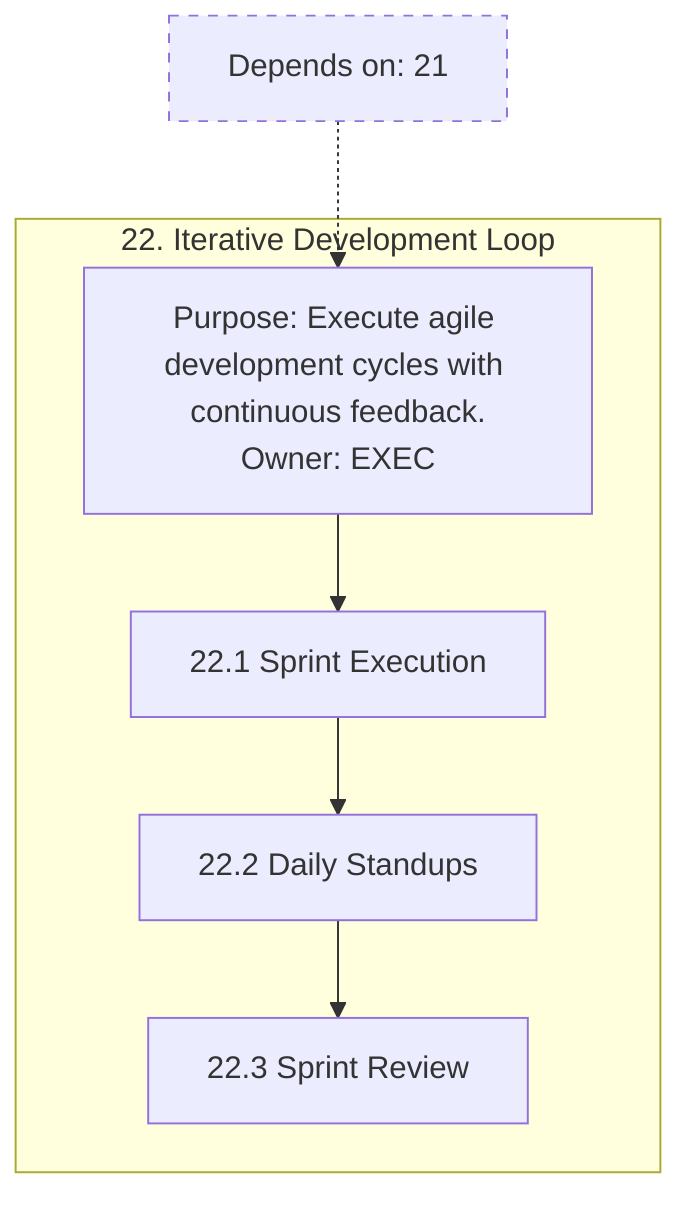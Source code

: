 flowchart TB
%% Stage 22 Detail
subgraph S22["22. Iterative Development Loop"]
  S22_root["Purpose: Execute agile development cycles with continuous feedback.
Owner: EXEC"]
  S22_A["22.1 Sprint Execution"]
  S22_B["22.2 Daily Standups"]
  S22_C["22.3 Sprint Review"]
  S22_root --> S22_A --> S22_B --> S22_C
end
classDef dep stroke-dasharray: 5 5;
D22["Depends on: 21"]:::dep -.-> S22_root